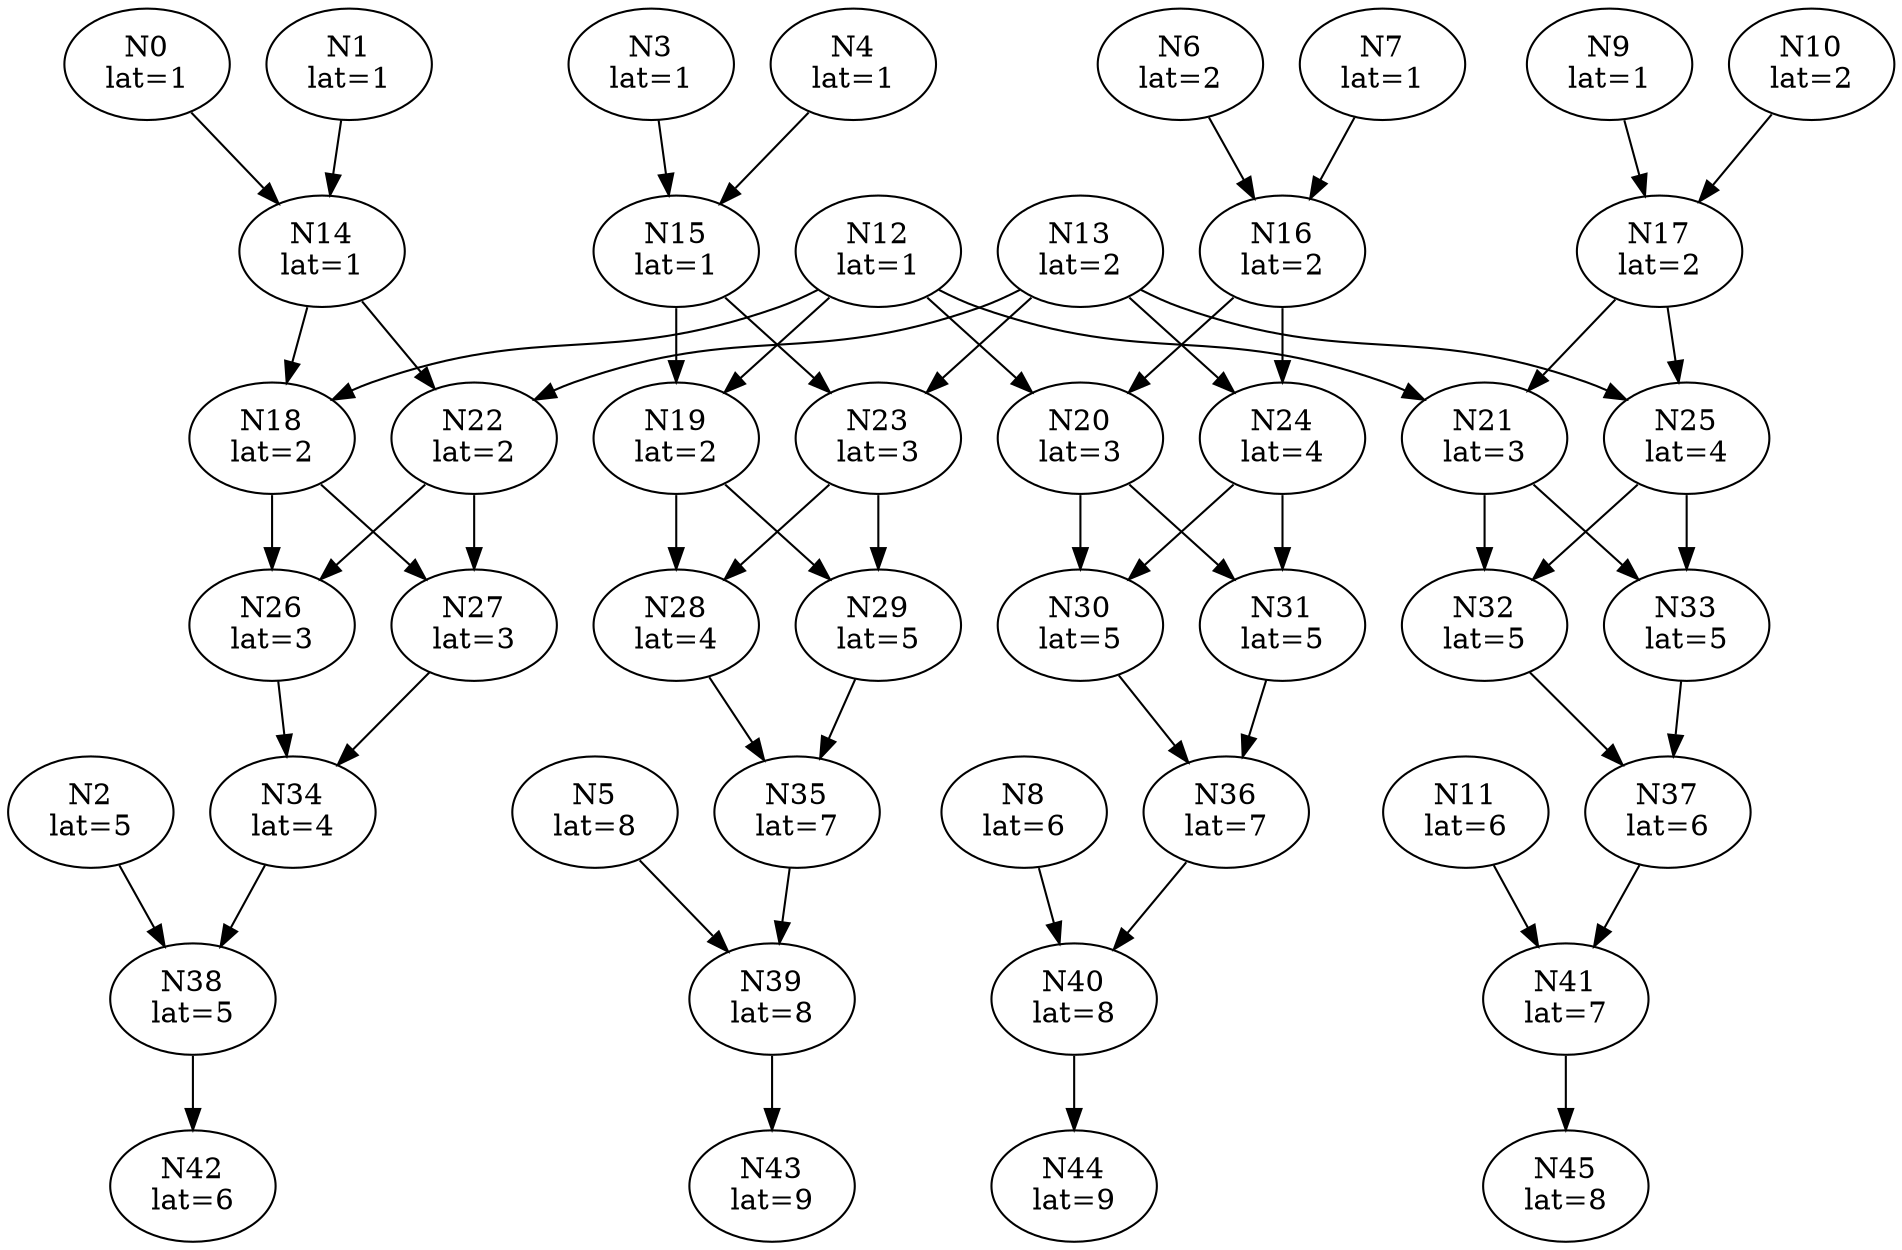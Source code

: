 Digraph G {
"N0"[label = "\N\nlat=1"];
"N1"[label = "\N\nlat=1"];
"N2"[label = "\N\nlat=5"];
"N3"[label = "\N\nlat=1"];
"N4"[label = "\N\nlat=1"];
"N5"[label = "\N\nlat=8"];
"N6"[label = "\N\nlat=2"];
"N7"[label = "\N\nlat=1"];
"N8"[label = "\N\nlat=6"];
"N9"[label = "\N\nlat=1"];
"N10"[label = "\N\nlat=2"];
"N11"[label = "\N\nlat=6"];
"N12"[label = "\N\nlat=1"];
"N13"[label = "\N\nlat=2"];
"N14"[label = "\N\nlat=1"];
"N0"->"N14";
"N1"->"N14";
"N15"[label = "\N\nlat=1"];
"N3"->"N15";
"N4"->"N15";
"N16"[label = "\N\nlat=2"];
"N6"->"N16";
"N7"->"N16";
"N17"[label = "\N\nlat=2"];
"N9"->"N17";
"N10"->"N17";
"N18"[label = "\N\nlat=2"];
"N12"->"N18";
"N14"->"N18";
"N19"[label = "\N\nlat=2"];
"N12"->"N19";
"N15"->"N19";
"N20"[label = "\N\nlat=3"];
"N12"->"N20";
"N16"->"N20";
"N21"[label = "\N\nlat=3"];
"N12"->"N21";
"N17"->"N21";
"N22"[label = "\N\nlat=2"];
"N13"->"N22";
"N14"->"N22";
"N23"[label = "\N\nlat=3"];
"N13"->"N23";
"N15"->"N23";
"N24"[label = "\N\nlat=4"];
"N13"->"N24";
"N16"->"N24";
"N25"[label = "\N\nlat=4"];
"N13"->"N25";
"N17"->"N25";
"N26"[label = "\N\nlat=3"];
"N18"->"N26";
"N22"->"N26";
"N27"[label = "\N\nlat=3"];
"N18"->"N27";
"N22"->"N27";
"N28"[label = "\N\nlat=4"];
"N19"->"N28";
"N23"->"N28";
"N29"[label = "\N\nlat=5"];
"N19"->"N29";
"N23"->"N29";
"N30"[label = "\N\nlat=5"];
"N20"->"N30";
"N24"->"N30";
"N31"[label = "\N\nlat=5"];
"N20"->"N31";
"N24"->"N31";
"N32"[label = "\N\nlat=5"];
"N21"->"N32";
"N25"->"N32";
"N33"[label = "\N\nlat=5"];
"N21"->"N33";
"N25"->"N33";
"N34"[label = "\N\nlat=4"];
"N26"->"N34";
"N27"->"N34";
"N35"[label = "\N\nlat=7"];
"N28"->"N35";
"N29"->"N35";
"N36"[label = "\N\nlat=7"];
"N30"->"N36";
"N31"->"N36";
"N37"[label = "\N\nlat=6"];
"N32"->"N37";
"N33"->"N37";
"N38"[label = "\N\nlat=5"];
"N2"->"N38";
"N34"->"N38";
"N39"[label = "\N\nlat=8"];
"N5"->"N39";
"N35"->"N39";
"N40"[label = "\N\nlat=8"];
"N8"->"N40";
"N36"->"N40";
"N41"[label = "\N\nlat=7"];
"N11"->"N41";
"N37"->"N41";
"N42"[label = "\N\nlat=6"];
"N38"->"N42";
"N43"[label = "\N\nlat=9"];
"N39"->"N43";
"N44"[label = "\N\nlat=9"];
"N40"->"N44";
"N45"[label = "\N\nlat=8"];
"N41"->"N45";
}
